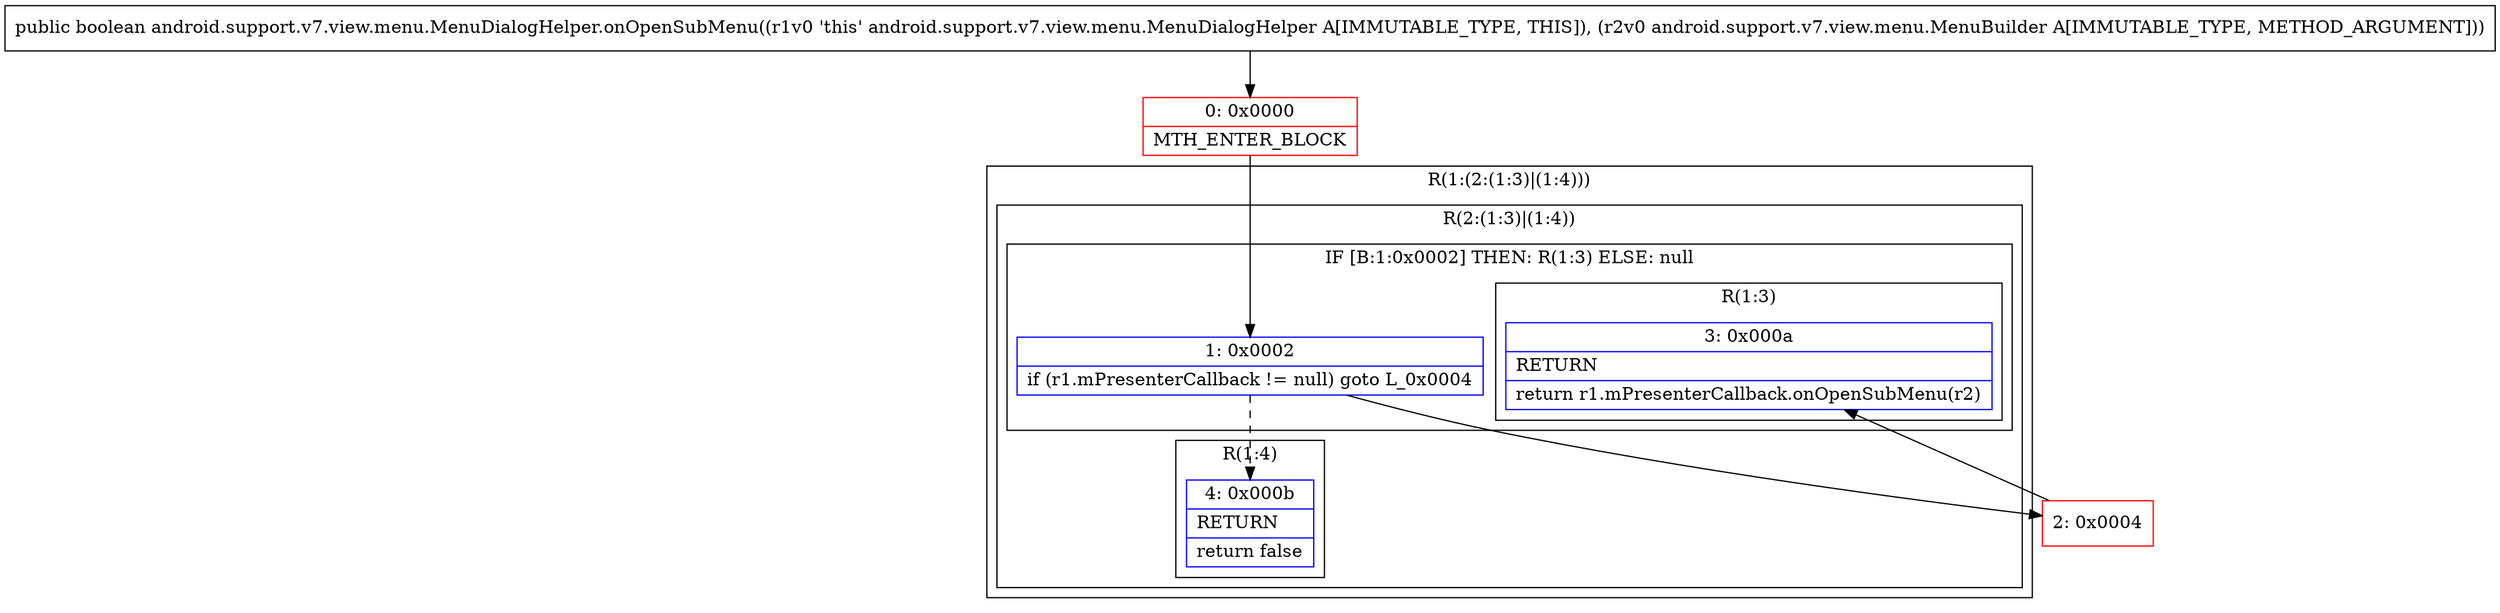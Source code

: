 digraph "CFG forandroid.support.v7.view.menu.MenuDialogHelper.onOpenSubMenu(Landroid\/support\/v7\/view\/menu\/MenuBuilder;)Z" {
subgraph cluster_Region_1210805318 {
label = "R(1:(2:(1:3)|(1:4)))";
node [shape=record,color=blue];
subgraph cluster_Region_1286998846 {
label = "R(2:(1:3)|(1:4))";
node [shape=record,color=blue];
subgraph cluster_IfRegion_732257760 {
label = "IF [B:1:0x0002] THEN: R(1:3) ELSE: null";
node [shape=record,color=blue];
Node_1 [shape=record,label="{1\:\ 0x0002|if (r1.mPresenterCallback != null) goto L_0x0004\l}"];
subgraph cluster_Region_1686583696 {
label = "R(1:3)";
node [shape=record,color=blue];
Node_3 [shape=record,label="{3\:\ 0x000a|RETURN\l|return r1.mPresenterCallback.onOpenSubMenu(r2)\l}"];
}
}
subgraph cluster_Region_2002595866 {
label = "R(1:4)";
node [shape=record,color=blue];
Node_4 [shape=record,label="{4\:\ 0x000b|RETURN\l|return false\l}"];
}
}
}
Node_0 [shape=record,color=red,label="{0\:\ 0x0000|MTH_ENTER_BLOCK\l}"];
Node_2 [shape=record,color=red,label="{2\:\ 0x0004}"];
MethodNode[shape=record,label="{public boolean android.support.v7.view.menu.MenuDialogHelper.onOpenSubMenu((r1v0 'this' android.support.v7.view.menu.MenuDialogHelper A[IMMUTABLE_TYPE, THIS]), (r2v0 android.support.v7.view.menu.MenuBuilder A[IMMUTABLE_TYPE, METHOD_ARGUMENT])) }"];
MethodNode -> Node_0;
Node_1 -> Node_2;
Node_1 -> Node_4[style=dashed];
Node_0 -> Node_1;
Node_2 -> Node_3;
}

